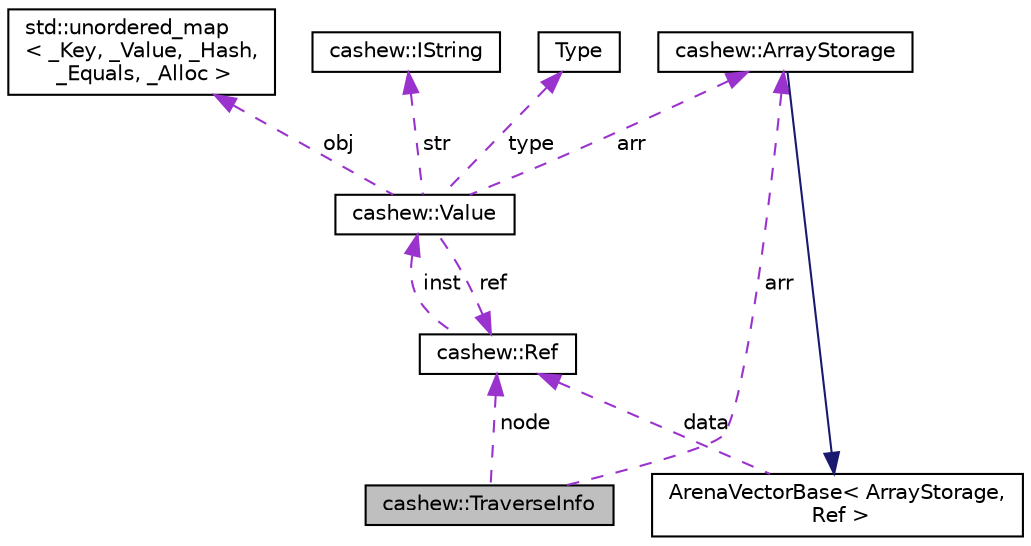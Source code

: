 digraph "cashew::TraverseInfo"
{
  edge [fontname="Helvetica",fontsize="10",labelfontname="Helvetica",labelfontsize="10"];
  node [fontname="Helvetica",fontsize="10",shape=record];
  Node1 [label="cashew::TraverseInfo",height=0.2,width=0.4,color="black", fillcolor="grey75", style="filled", fontcolor="black"];
  Node2 -> Node1 [dir="back",color="darkorchid3",fontsize="10",style="dashed",label=" arr" ];
  Node2 [label="cashew::ArrayStorage",height=0.2,width=0.4,color="black", fillcolor="white", style="filled",URL="$classcashew_1_1_array_storage.html"];
  Node3 -> Node2 [dir="back",color="midnightblue",fontsize="10",style="solid"];
  Node3 [label="ArenaVectorBase\< ArrayStorage,\l Ref \>",height=0.2,width=0.4,color="black", fillcolor="white", style="filled",URL="$class_arena_vector_base.html"];
  Node4 -> Node3 [dir="back",color="darkorchid3",fontsize="10",style="dashed",label=" data" ];
  Node4 [label="cashew::Ref",height=0.2,width=0.4,color="black", fillcolor="white", style="filled",URL="$structcashew_1_1_ref.html"];
  Node5 -> Node4 [dir="back",color="darkorchid3",fontsize="10",style="dashed",label=" inst" ];
  Node5 [label="cashew::Value",height=0.2,width=0.4,color="black", fillcolor="white", style="filled",URL="$structcashew_1_1_value.html"];
  Node6 -> Node5 [dir="back",color="darkorchid3",fontsize="10",style="dashed",label=" str" ];
  Node6 [label="cashew::IString",height=0.2,width=0.4,color="black", fillcolor="white", style="filled",URL="$structcashew_1_1_i_string.html"];
  Node2 -> Node5 [dir="back",color="darkorchid3",fontsize="10",style="dashed",label=" arr" ];
  Node7 -> Node5 [dir="back",color="darkorchid3",fontsize="10",style="dashed",label=" type" ];
  Node7 [label="Type",height=0.2,width=0.4,color="black", fillcolor="white", style="filled",URL="$struct_type.html"];
  Node8 -> Node5 [dir="back",color="darkorchid3",fontsize="10",style="dashed",label=" obj" ];
  Node8 [label="std::unordered_map\l\< _Key, _Value, _Hash,\l _Equals, _Alloc \>",height=0.2,width=0.4,color="black", fillcolor="white", style="filled",URL="$classstd_1_1unordered__map.html"];
  Node4 -> Node5 [dir="back",color="darkorchid3",fontsize="10",style="dashed",label=" ref" ];
  Node4 -> Node1 [dir="back",color="darkorchid3",fontsize="10",style="dashed",label=" node" ];
}
